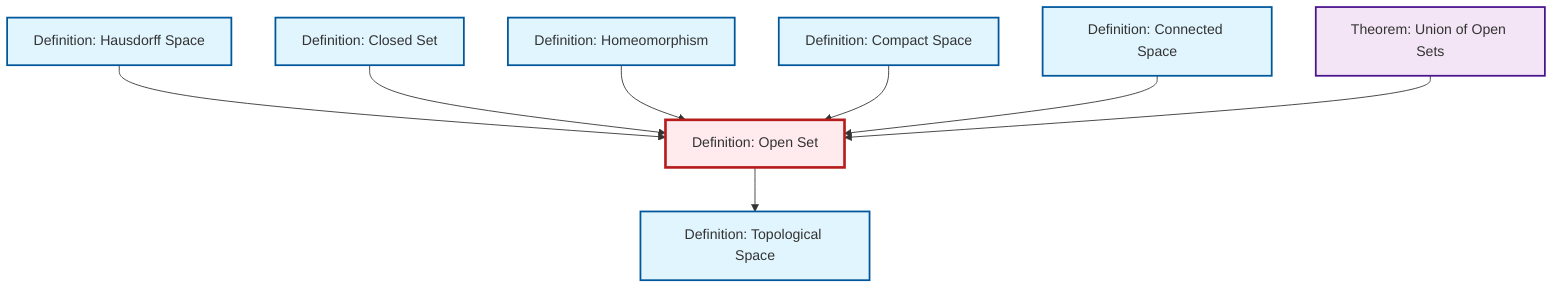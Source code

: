 graph TD
    classDef definition fill:#e1f5fe,stroke:#01579b,stroke-width:2px
    classDef theorem fill:#f3e5f5,stroke:#4a148c,stroke-width:2px
    classDef axiom fill:#fff3e0,stroke:#e65100,stroke-width:2px
    classDef example fill:#e8f5e9,stroke:#1b5e20,stroke-width:2px
    classDef current fill:#ffebee,stroke:#b71c1c,stroke-width:3px
    def-open-set["Definition: Open Set"]:::definition
    def-topological-space["Definition: Topological Space"]:::definition
    def-closed-set["Definition: Closed Set"]:::definition
    def-hausdorff["Definition: Hausdorff Space"]:::definition
    def-compact["Definition: Compact Space"]:::definition
    def-homeomorphism["Definition: Homeomorphism"]:::definition
    def-connected["Definition: Connected Space"]:::definition
    thm-union-open-sets["Theorem: Union of Open Sets"]:::theorem
    def-hausdorff --> def-open-set
    def-closed-set --> def-open-set
    def-homeomorphism --> def-open-set
    def-compact --> def-open-set
    def-open-set --> def-topological-space
    def-connected --> def-open-set
    thm-union-open-sets --> def-open-set
    class def-open-set current